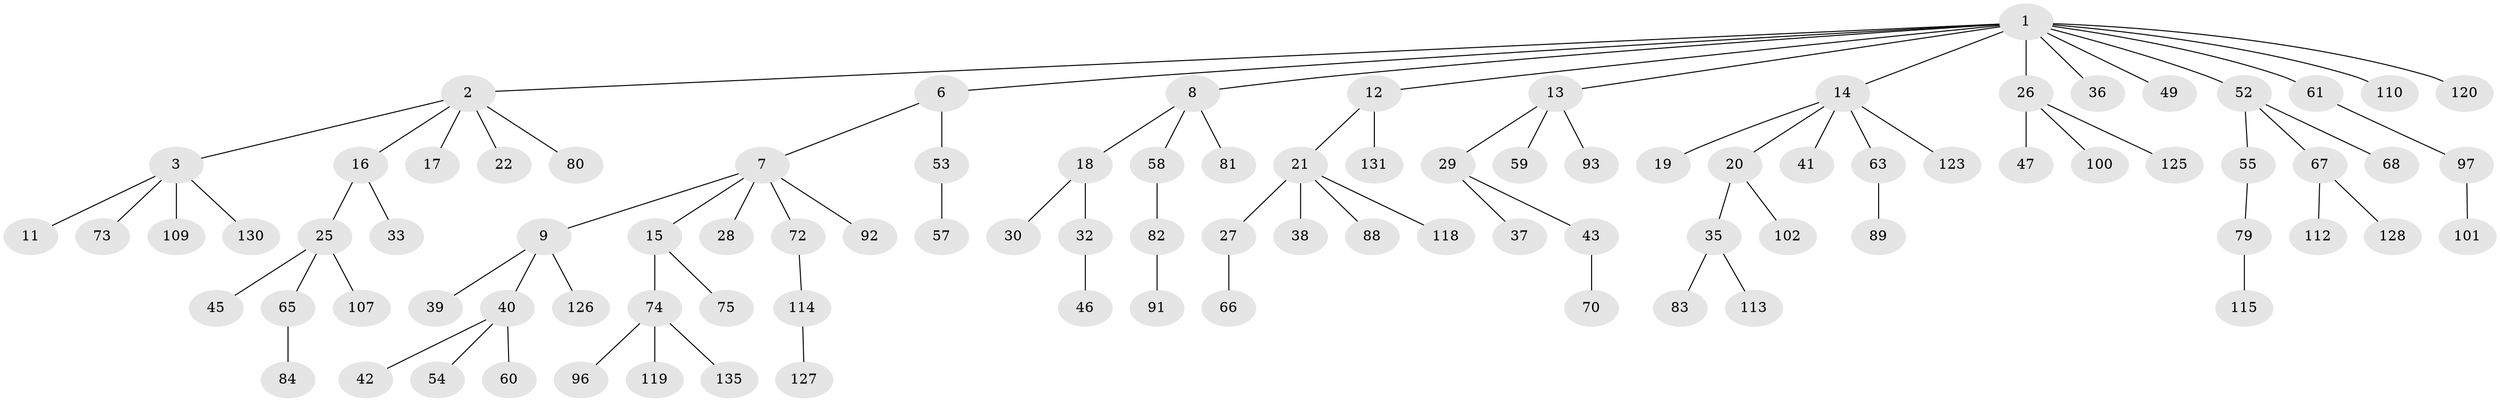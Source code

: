 // Generated by graph-tools (version 1.1) at 2025/52/02/27/25 19:52:10]
// undirected, 93 vertices, 92 edges
graph export_dot {
graph [start="1"]
  node [color=gray90,style=filled];
  1 [super="+10"];
  2 [super="+5"];
  3 [super="+4"];
  6 [super="+23"];
  7 [super="+44"];
  8;
  9 [super="+50"];
  11;
  12 [super="+51"];
  13 [super="+122"];
  14 [super="+77"];
  15 [super="+116"];
  16 [super="+104"];
  17 [super="+85"];
  18 [super="+87"];
  19 [super="+95"];
  20;
  21 [super="+24"];
  22 [super="+78"];
  25 [super="+34"];
  26 [super="+31"];
  27;
  28;
  29 [super="+90"];
  30;
  32;
  33;
  35 [super="+76"];
  36 [super="+98"];
  37;
  38;
  39 [super="+56"];
  40 [super="+48"];
  41;
  42;
  43;
  45;
  46 [super="+121"];
  47;
  49;
  52 [super="+62"];
  53;
  54;
  55;
  57;
  58 [super="+69"];
  59 [super="+94"];
  60;
  61;
  63 [super="+64"];
  65 [super="+71"];
  66 [super="+132"];
  67;
  68;
  70 [super="+99"];
  72;
  73;
  74 [super="+105"];
  75;
  79 [super="+106"];
  80;
  81;
  82 [super="+111"];
  83;
  84 [super="+86"];
  88;
  89;
  91 [super="+103"];
  92;
  93;
  96;
  97 [super="+117"];
  100 [super="+108"];
  101;
  102;
  107 [super="+133"];
  109;
  110;
  112;
  113 [super="+129"];
  114 [super="+134"];
  115;
  118;
  119;
  120 [super="+124"];
  123;
  125;
  126;
  127;
  128;
  130;
  131;
  135;
  1 -- 2;
  1 -- 6;
  1 -- 8;
  1 -- 26;
  1 -- 36;
  1 -- 52;
  1 -- 12;
  1 -- 13;
  1 -- 14;
  1 -- 110;
  1 -- 49;
  1 -- 120;
  1 -- 61;
  2 -- 3;
  2 -- 16;
  2 -- 17;
  2 -- 80;
  2 -- 22;
  3 -- 73;
  3 -- 109;
  3 -- 11;
  3 -- 130;
  6 -- 7;
  6 -- 53;
  7 -- 9;
  7 -- 15;
  7 -- 28;
  7 -- 92;
  7 -- 72;
  8 -- 18;
  8 -- 58;
  8 -- 81;
  9 -- 39;
  9 -- 40;
  9 -- 126;
  12 -- 21;
  12 -- 131;
  13 -- 29;
  13 -- 59;
  13 -- 93;
  14 -- 19;
  14 -- 20;
  14 -- 41;
  14 -- 63;
  14 -- 123;
  15 -- 74;
  15 -- 75;
  16 -- 25;
  16 -- 33;
  18 -- 30;
  18 -- 32;
  20 -- 35;
  20 -- 102;
  21 -- 27;
  21 -- 38;
  21 -- 88;
  21 -- 118;
  25 -- 107;
  25 -- 65;
  25 -- 45;
  26 -- 47;
  26 -- 100;
  26 -- 125;
  27 -- 66;
  29 -- 37;
  29 -- 43;
  32 -- 46;
  35 -- 113;
  35 -- 83;
  40 -- 42;
  40 -- 60;
  40 -- 54;
  43 -- 70;
  52 -- 55;
  52 -- 67;
  52 -- 68;
  53 -- 57;
  55 -- 79;
  58 -- 82;
  61 -- 97;
  63 -- 89;
  65 -- 84;
  67 -- 112;
  67 -- 128;
  72 -- 114;
  74 -- 96;
  74 -- 135;
  74 -- 119;
  79 -- 115;
  82 -- 91;
  97 -- 101;
  114 -- 127;
}
